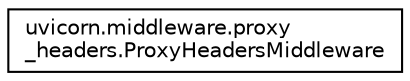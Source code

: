 digraph "Graphical Class Hierarchy"
{
 // LATEX_PDF_SIZE
  edge [fontname="Helvetica",fontsize="10",labelfontname="Helvetica",labelfontsize="10"];
  node [fontname="Helvetica",fontsize="10",shape=record];
  rankdir="LR";
  Node0 [label="uvicorn.middleware.proxy\l_headers.ProxyHeadersMiddleware",height=0.2,width=0.4,color="black", fillcolor="white", style="filled",URL="$classuvicorn_1_1middleware_1_1proxy__headers_1_1ProxyHeadersMiddleware.html",tooltip=" "];
}
